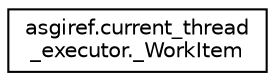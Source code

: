 digraph "Graphical Class Hierarchy"
{
 // LATEX_PDF_SIZE
  edge [fontname="Helvetica",fontsize="10",labelfontname="Helvetica",labelfontsize="10"];
  node [fontname="Helvetica",fontsize="10",shape=record];
  rankdir="LR";
  Node0 [label="asgiref.current_thread\l_executor._WorkItem",height=0.2,width=0.4,color="black", fillcolor="white", style="filled",URL="$classasgiref_1_1current__thread__executor_1_1___work_item.html",tooltip=" "];
}
